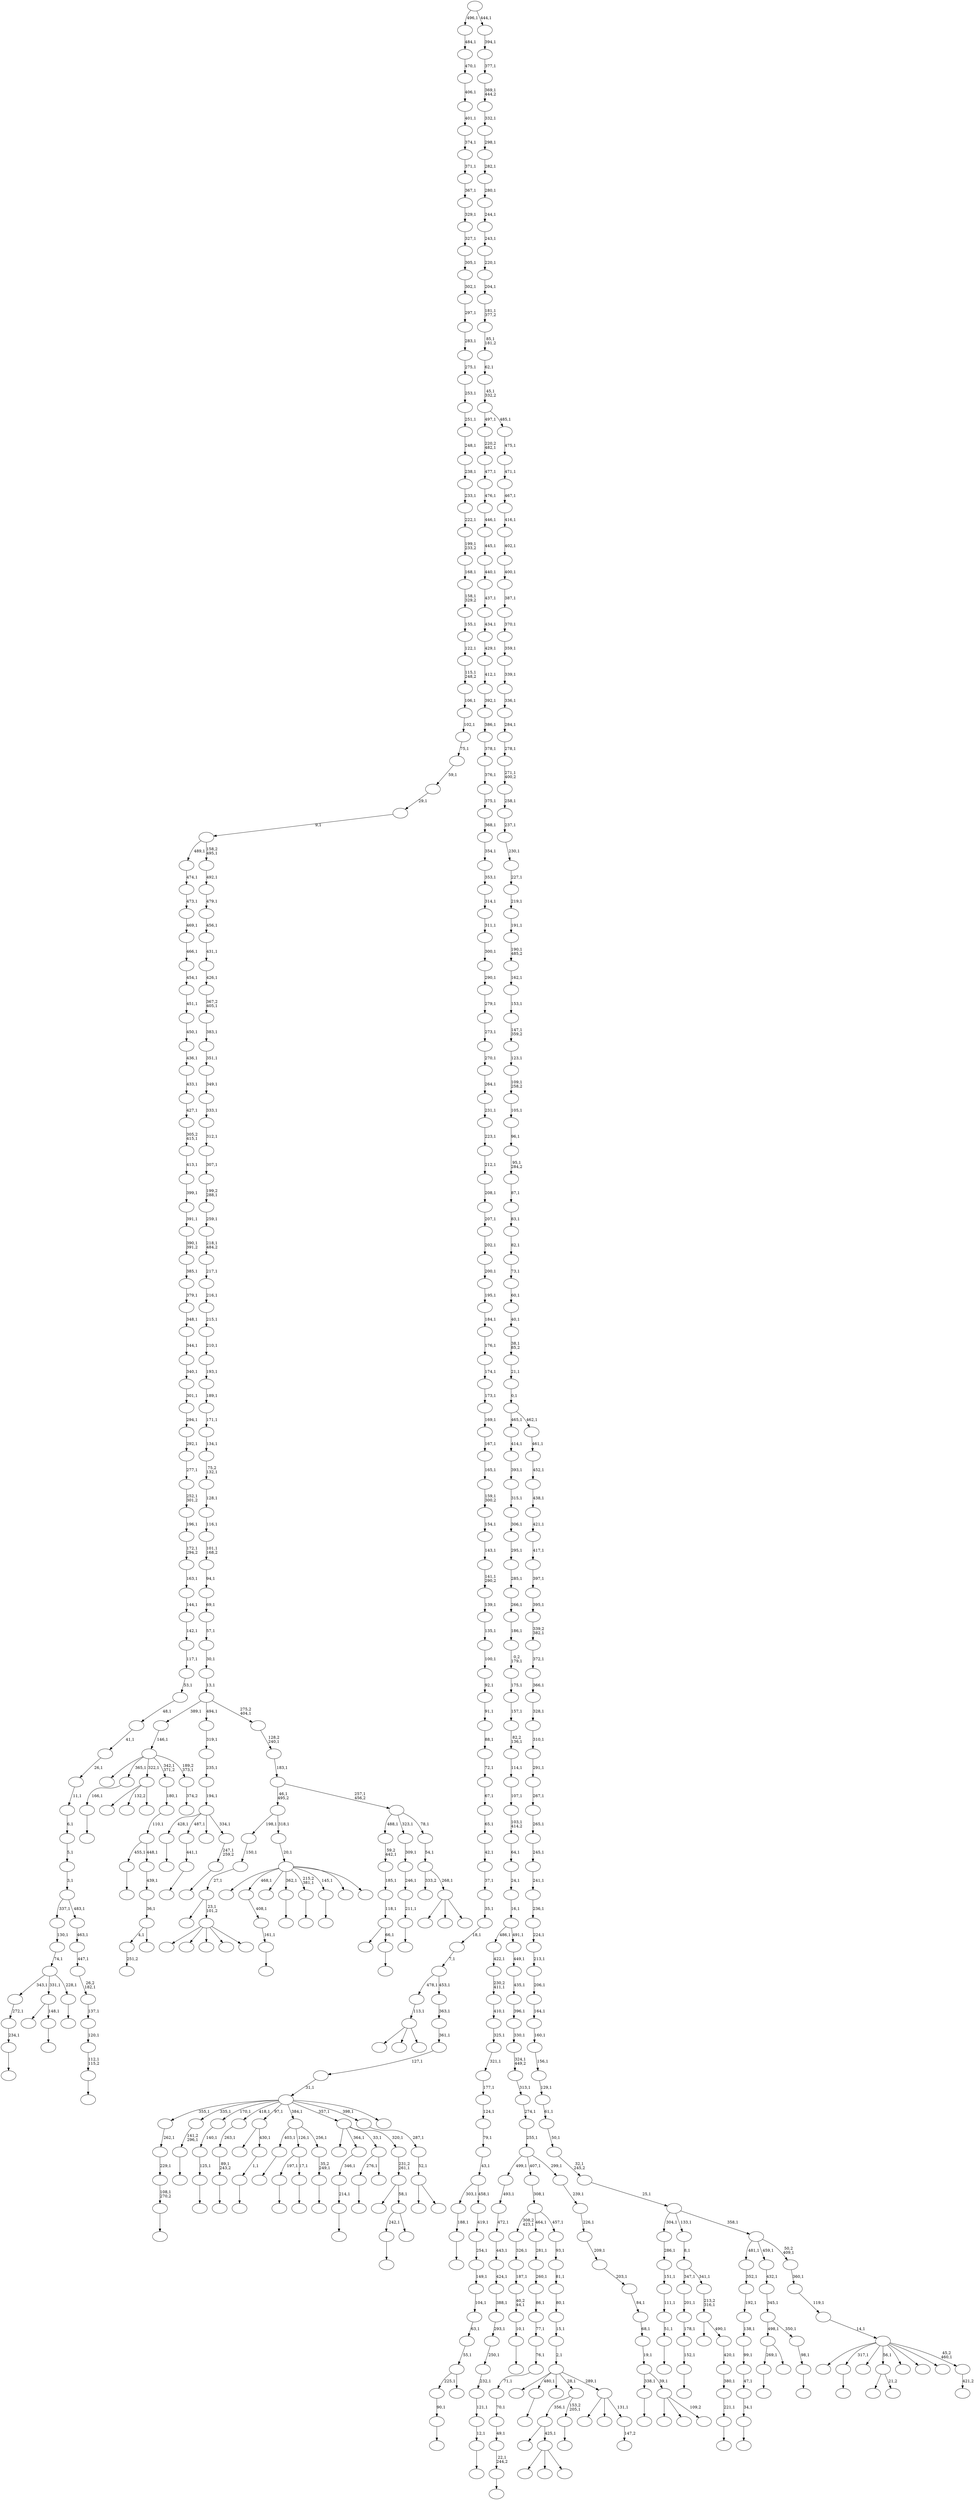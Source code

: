 digraph T {
	600 [label=""]
	599 [label=""]
	598 [label=""]
	597 [label=""]
	596 [label=""]
	595 [label=""]
	594 [label=""]
	593 [label=""]
	592 [label=""]
	591 [label=""]
	590 [label=""]
	589 [label=""]
	588 [label=""]
	587 [label=""]
	586 [label=""]
	585 [label=""]
	584 [label=""]
	583 [label=""]
	582 [label=""]
	581 [label=""]
	580 [label=""]
	579 [label=""]
	578 [label=""]
	577 [label=""]
	576 [label=""]
	575 [label=""]
	574 [label=""]
	573 [label=""]
	572 [label=""]
	571 [label=""]
	570 [label=""]
	569 [label=""]
	568 [label=""]
	567 [label=""]
	566 [label=""]
	565 [label=""]
	564 [label=""]
	563 [label=""]
	562 [label=""]
	561 [label=""]
	560 [label=""]
	559 [label=""]
	558 [label=""]
	557 [label=""]
	556 [label=""]
	555 [label=""]
	554 [label=""]
	553 [label=""]
	552 [label=""]
	551 [label=""]
	550 [label=""]
	549 [label=""]
	548 [label=""]
	547 [label=""]
	546 [label=""]
	545 [label=""]
	544 [label=""]
	543 [label=""]
	542 [label=""]
	541 [label=""]
	540 [label=""]
	539 [label=""]
	538 [label=""]
	537 [label=""]
	536 [label=""]
	535 [label=""]
	534 [label=""]
	533 [label=""]
	532 [label=""]
	531 [label=""]
	530 [label=""]
	529 [label=""]
	528 [label=""]
	527 [label=""]
	526 [label=""]
	525 [label=""]
	524 [label=""]
	523 [label=""]
	522 [label=""]
	521 [label=""]
	520 [label=""]
	519 [label=""]
	518 [label=""]
	517 [label=""]
	516 [label=""]
	515 [label=""]
	514 [label=""]
	513 [label=""]
	512 [label=""]
	511 [label=""]
	510 [label=""]
	509 [label=""]
	508 [label=""]
	507 [label=""]
	506 [label=""]
	505 [label=""]
	504 [label=""]
	503 [label=""]
	502 [label=""]
	501 [label=""]
	500 [label=""]
	499 [label=""]
	498 [label=""]
	497 [label=""]
	496 [label=""]
	495 [label=""]
	494 [label=""]
	493 [label=""]
	492 [label=""]
	491 [label=""]
	490 [label=""]
	489 [label=""]
	488 [label=""]
	487 [label=""]
	486 [label=""]
	485 [label=""]
	484 [label=""]
	483 [label=""]
	482 [label=""]
	481 [label=""]
	480 [label=""]
	479 [label=""]
	478 [label=""]
	477 [label=""]
	476 [label=""]
	475 [label=""]
	474 [label=""]
	473 [label=""]
	472 [label=""]
	471 [label=""]
	470 [label=""]
	469 [label=""]
	468 [label=""]
	467 [label=""]
	466 [label=""]
	465 [label=""]
	464 [label=""]
	463 [label=""]
	462 [label=""]
	461 [label=""]
	460 [label=""]
	459 [label=""]
	458 [label=""]
	457 [label=""]
	456 [label=""]
	455 [label=""]
	454 [label=""]
	453 [label=""]
	452 [label=""]
	451 [label=""]
	450 [label=""]
	449 [label=""]
	448 [label=""]
	447 [label=""]
	446 [label=""]
	445 [label=""]
	444 [label=""]
	443 [label=""]
	442 [label=""]
	441 [label=""]
	440 [label=""]
	439 [label=""]
	438 [label=""]
	437 [label=""]
	436 [label=""]
	435 [label=""]
	434 [label=""]
	433 [label=""]
	432 [label=""]
	431 [label=""]
	430 [label=""]
	429 [label=""]
	428 [label=""]
	427 [label=""]
	426 [label=""]
	425 [label=""]
	424 [label=""]
	423 [label=""]
	422 [label=""]
	421 [label=""]
	420 [label=""]
	419 [label=""]
	418 [label=""]
	417 [label=""]
	416 [label=""]
	415 [label=""]
	414 [label=""]
	413 [label=""]
	412 [label=""]
	411 [label=""]
	410 [label=""]
	409 [label=""]
	408 [label=""]
	407 [label=""]
	406 [label=""]
	405 [label=""]
	404 [label=""]
	403 [label=""]
	402 [label=""]
	401 [label=""]
	400 [label=""]
	399 [label=""]
	398 [label=""]
	397 [label=""]
	396 [label=""]
	395 [label=""]
	394 [label=""]
	393 [label=""]
	392 [label=""]
	391 [label=""]
	390 [label=""]
	389 [label=""]
	388 [label=""]
	387 [label=""]
	386 [label=""]
	385 [label=""]
	384 [label=""]
	383 [label=""]
	382 [label=""]
	381 [label=""]
	380 [label=""]
	379 [label=""]
	378 [label=""]
	377 [label=""]
	376 [label=""]
	375 [label=""]
	374 [label=""]
	373 [label=""]
	372 [label=""]
	371 [label=""]
	370 [label=""]
	369 [label=""]
	368 [label=""]
	367 [label=""]
	366 [label=""]
	365 [label=""]
	364 [label=""]
	363 [label=""]
	362 [label=""]
	361 [label=""]
	360 [label=""]
	359 [label=""]
	358 [label=""]
	357 [label=""]
	356 [label=""]
	355 [label=""]
	354 [label=""]
	353 [label=""]
	352 [label=""]
	351 [label=""]
	350 [label=""]
	349 [label=""]
	348 [label=""]
	347 [label=""]
	346 [label=""]
	345 [label=""]
	344 [label=""]
	343 [label=""]
	342 [label=""]
	341 [label=""]
	340 [label=""]
	339 [label=""]
	338 [label=""]
	337 [label=""]
	336 [label=""]
	335 [label=""]
	334 [label=""]
	333 [label=""]
	332 [label=""]
	331 [label=""]
	330 [label=""]
	329 [label=""]
	328 [label=""]
	327 [label=""]
	326 [label=""]
	325 [label=""]
	324 [label=""]
	323 [label=""]
	322 [label=""]
	321 [label=""]
	320 [label=""]
	319 [label=""]
	318 [label=""]
	317 [label=""]
	316 [label=""]
	315 [label=""]
	314 [label=""]
	313 [label=""]
	312 [label=""]
	311 [label=""]
	310 [label=""]
	309 [label=""]
	308 [label=""]
	307 [label=""]
	306 [label=""]
	305 [label=""]
	304 [label=""]
	303 [label=""]
	302 [label=""]
	301 [label=""]
	300 [label=""]
	299 [label=""]
	298 [label=""]
	297 [label=""]
	296 [label=""]
	295 [label=""]
	294 [label=""]
	293 [label=""]
	292 [label=""]
	291 [label=""]
	290 [label=""]
	289 [label=""]
	288 [label=""]
	287 [label=""]
	286 [label=""]
	285 [label=""]
	284 [label=""]
	283 [label=""]
	282 [label=""]
	281 [label=""]
	280 [label=""]
	279 [label=""]
	278 [label=""]
	277 [label=""]
	276 [label=""]
	275 [label=""]
	274 [label=""]
	273 [label=""]
	272 [label=""]
	271 [label=""]
	270 [label=""]
	269 [label=""]
	268 [label=""]
	267 [label=""]
	266 [label=""]
	265 [label=""]
	264 [label=""]
	263 [label=""]
	262 [label=""]
	261 [label=""]
	260 [label=""]
	259 [label=""]
	258 [label=""]
	257 [label=""]
	256 [label=""]
	255 [label=""]
	254 [label=""]
	253 [label=""]
	252 [label=""]
	251 [label=""]
	250 [label=""]
	249 [label=""]
	248 [label=""]
	247 [label=""]
	246 [label=""]
	245 [label=""]
	244 [label=""]
	243 [label=""]
	242 [label=""]
	241 [label=""]
	240 [label=""]
	239 [label=""]
	238 [label=""]
	237 [label=""]
	236 [label=""]
	235 [label=""]
	234 [label=""]
	233 [label=""]
	232 [label=""]
	231 [label=""]
	230 [label=""]
	229 [label=""]
	228 [label=""]
	227 [label=""]
	226 [label=""]
	225 [label=""]
	224 [label=""]
	223 [label=""]
	222 [label=""]
	221 [label=""]
	220 [label=""]
	219 [label=""]
	218 [label=""]
	217 [label=""]
	216 [label=""]
	215 [label=""]
	214 [label=""]
	213 [label=""]
	212 [label=""]
	211 [label=""]
	210 [label=""]
	209 [label=""]
	208 [label=""]
	207 [label=""]
	206 [label=""]
	205 [label=""]
	204 [label=""]
	203 [label=""]
	202 [label=""]
	201 [label=""]
	200 [label=""]
	199 [label=""]
	198 [label=""]
	197 [label=""]
	196 [label=""]
	195 [label=""]
	194 [label=""]
	193 [label=""]
	192 [label=""]
	191 [label=""]
	190 [label=""]
	189 [label=""]
	188 [label=""]
	187 [label=""]
	186 [label=""]
	185 [label=""]
	184 [label=""]
	183 [label=""]
	182 [label=""]
	181 [label=""]
	180 [label=""]
	179 [label=""]
	178 [label=""]
	177 [label=""]
	176 [label=""]
	175 [label=""]
	174 [label=""]
	173 [label=""]
	172 [label=""]
	171 [label=""]
	170 [label=""]
	169 [label=""]
	168 [label=""]
	167 [label=""]
	166 [label=""]
	165 [label=""]
	164 [label=""]
	163 [label=""]
	162 [label=""]
	161 [label=""]
	160 [label=""]
	159 [label=""]
	158 [label=""]
	157 [label=""]
	156 [label=""]
	155 [label=""]
	154 [label=""]
	153 [label=""]
	152 [label=""]
	151 [label=""]
	150 [label=""]
	149 [label=""]
	148 [label=""]
	147 [label=""]
	146 [label=""]
	145 [label=""]
	144 [label=""]
	143 [label=""]
	142 [label=""]
	141 [label=""]
	140 [label=""]
	139 [label=""]
	138 [label=""]
	137 [label=""]
	136 [label=""]
	135 [label=""]
	134 [label=""]
	133 [label=""]
	132 [label=""]
	131 [label=""]
	130 [label=""]
	129 [label=""]
	128 [label=""]
	127 [label=""]
	126 [label=""]
	125 [label=""]
	124 [label=""]
	123 [label=""]
	122 [label=""]
	121 [label=""]
	120 [label=""]
	119 [label=""]
	118 [label=""]
	117 [label=""]
	116 [label=""]
	115 [label=""]
	114 [label=""]
	113 [label=""]
	112 [label=""]
	111 [label=""]
	110 [label=""]
	109 [label=""]
	108 [label=""]
	107 [label=""]
	106 [label=""]
	105 [label=""]
	104 [label=""]
	103 [label=""]
	102 [label=""]
	101 [label=""]
	100 [label=""]
	99 [label=""]
	98 [label=""]
	97 [label=""]
	96 [label=""]
	95 [label=""]
	94 [label=""]
	93 [label=""]
	92 [label=""]
	91 [label=""]
	90 [label=""]
	89 [label=""]
	88 [label=""]
	87 [label=""]
	86 [label=""]
	85 [label=""]
	84 [label=""]
	83 [label=""]
	82 [label=""]
	81 [label=""]
	80 [label=""]
	79 [label=""]
	78 [label=""]
	77 [label=""]
	76 [label=""]
	75 [label=""]
	74 [label=""]
	73 [label=""]
	72 [label=""]
	71 [label=""]
	70 [label=""]
	69 [label=""]
	68 [label=""]
	67 [label=""]
	66 [label=""]
	65 [label=""]
	64 [label=""]
	63 [label=""]
	62 [label=""]
	61 [label=""]
	60 [label=""]
	59 [label=""]
	58 [label=""]
	57 [label=""]
	56 [label=""]
	55 [label=""]
	54 [label=""]
	53 [label=""]
	52 [label=""]
	51 [label=""]
	50 [label=""]
	49 [label=""]
	48 [label=""]
	47 [label=""]
	46 [label=""]
	45 [label=""]
	44 [label=""]
	43 [label=""]
	42 [label=""]
	41 [label=""]
	40 [label=""]
	39 [label=""]
	38 [label=""]
	37 [label=""]
	36 [label=""]
	35 [label=""]
	34 [label=""]
	33 [label=""]
	32 [label=""]
	31 [label=""]
	30 [label=""]
	29 [label=""]
	28 [label=""]
	27 [label=""]
	26 [label=""]
	25 [label=""]
	24 [label=""]
	23 [label=""]
	22 [label=""]
	21 [label=""]
	20 [label=""]
	19 [label=""]
	18 [label=""]
	17 [label=""]
	16 [label=""]
	15 [label=""]
	14 [label=""]
	13 [label=""]
	12 [label=""]
	11 [label=""]
	10 [label=""]
	9 [label=""]
	8 [label=""]
	7 [label=""]
	6 [label=""]
	5 [label=""]
	4 [label=""]
	3 [label=""]
	2 [label=""]
	1 [label=""]
	0 [label=""]
	598 -> 599 [label=""]
	592 -> 593 [label="251,2"]
	586 -> 587 [label=""]
	585 -> 586 [label="152,1"]
	584 -> 585 [label="178,1"]
	583 -> 584 [label="201,1"]
	581 -> 582 [label=""]
	580 -> 581 [label="108,1\n270,2"]
	579 -> 580 [label="229,1"]
	578 -> 579 [label="262,1"]
	575 -> 576 [label=""]
	574 -> 575 [label="141,2\n296,1"]
	572 -> 573 [label=""]
	571 -> 572 [label="125,1"]
	570 -> 571 [label="140,1"]
	568 -> 569 [label=""]
	566 -> 567 [label=""]
	563 -> 564 [label=""]
	560 -> 568 [label="269,1"]
	560 -> 561 [label=""]
	558 -> 559 [label=""]
	554 -> 555 [label=""]
	551 -> 552 [label=""]
	550 -> 551 [label="188,1"]
	548 -> 549 [label=""]
	547 -> 548 [label="10,1"]
	546 -> 547 [label="40,2\n44,1"]
	545 -> 546 [label="187,1"]
	544 -> 545 [label="326,1"]
	542 -> 543 [label=""]
	541 -> 542 [label="234,1"]
	540 -> 541 [label="272,1"]
	538 -> 539 [label=""]
	537 -> 538 [label="22,1\n244,2"]
	536 -> 537 [label="49,1"]
	535 -> 536 [label="70,1"]
	534 -> 535 [label="71,1"]
	533 -> 534 [label="76,1"]
	532 -> 533 [label="77,1"]
	531 -> 532 [label="86,1"]
	530 -> 531 [label="260,1"]
	529 -> 530 [label="281,1"]
	526 -> 527 [label=""]
	525 -> 526 [label="89,1\n243,2"]
	524 -> 525 [label="263,1"]
	522 -> 523 [label=""]
	521 -> 522 [label="214,1"]
	520 -> 521 [label="346,1"]
	518 -> 519 [label=""]
	517 -> 518 [label="34,1"]
	516 -> 517 [label="47,1"]
	515 -> 516 [label="99,1"]
	514 -> 515 [label="138,1"]
	513 -> 514 [label="192,1"]
	512 -> 513 [label="352,1"]
	510 -> 511 [label=""]
	509 -> 510 [label="51,1"]
	508 -> 509 [label="111,1"]
	507 -> 508 [label="151,1"]
	506 -> 507 [label="286,1"]
	504 -> 505 [label=""]
	501 -> 502 [label=""]
	500 -> 501 [label="161,1"]
	499 -> 500 [label="408,1"]
	495 -> 496 [label=""]
	494 -> 598 [label="197,1"]
	494 -> 495 [label="17,1"]
	492 -> 493 [label=""]
	491 -> 492 [label="1,1"]
	490 -> 600 [label=""]
	490 -> 491 [label="430,1"]
	486 -> 487 [label=""]
	484 -> 485 [label=""]
	483 -> 484 [label="98,1"]
	482 -> 560 [label="498,1"]
	482 -> 483 [label="350,1"]
	481 -> 482 [label="345,1"]
	480 -> 481 [label="432,1"]
	477 -> 554 [label="276,1"]
	477 -> 478 [label=""]
	475 -> 476 [label=""]
	474 -> 475 [label="35,2\n249,1"]
	473 -> 504 [label="403,1"]
	473 -> 494 [label="126,1"]
	473 -> 474 [label="256,1"]
	471 -> 472 [label=""]
	470 -> 471 [label="166,1"]
	468 -> 565 [label=""]
	468 -> 553 [label="132,2"]
	468 -> 469 [label=""]
	464 -> 566 [label="242,1"]
	464 -> 465 [label=""]
	463 -> 497 [label=""]
	463 -> 464 [label="58,1"]
	462 -> 463 [label="231,2\n261,1"]
	461 -> 588 [label=""]
	461 -> 520 [label="364,1"]
	461 -> 477 [label="33,1"]
	461 -> 462 [label="320,1"]
	458 -> 528 [label=""]
	458 -> 488 [label=""]
	458 -> 459 [label=""]
	457 -> 591 [label=""]
	457 -> 458 [label="425,1"]
	455 -> 456 [label=""]
	454 -> 455 [label="12,1"]
	453 -> 454 [label="121,1"]
	452 -> 453 [label="232,1"]
	451 -> 452 [label="250,1"]
	450 -> 451 [label="293,1"]
	449 -> 450 [label="388,1"]
	448 -> 449 [label="424,1"]
	447 -> 448 [label="443,1"]
	446 -> 447 [label="472,1"]
	445 -> 446 [label="493,1"]
	443 -> 562 [label=""]
	443 -> 444 [label=""]
	442 -> 443 [label="52,1"]
	441 -> 442 [label="287,1"]
	438 -> 439 [label=""]
	436 -> 592 [label="4,1"]
	436 -> 437 [label=""]
	435 -> 436 [label="36,1"]
	434 -> 435 [label="439,1"]
	433 -> 558 [label="455,1"]
	433 -> 434 [label="448,1"]
	432 -> 433 [label="110,1"]
	431 -> 432 [label="180,1"]
	429 -> 430 [label=""]
	428 -> 589 [label=""]
	428 -> 429 [label="66,1"]
	427 -> 428 [label="118,1"]
	426 -> 427 [label="185,1"]
	425 -> 426 [label="59,2\n442,1"]
	423 -> 424 [label="374,2"]
	422 -> 489 [label=""]
	422 -> 470 [label="365,1"]
	422 -> 468 [label="322,1"]
	422 -> 431 [label="342,1\n371,2"]
	422 -> 423 [label="189,2\n373,1"]
	421 -> 422 [label="146,1"]
	419 -> 420 [label=""]
	417 -> 418 [label=""]
	415 -> 416 [label=""]
	413 -> 414 [label=""]
	412 -> 457 [label="356,1"]
	412 -> 413 [label="153,2\n205,1"]
	410 -> 411 [label=""]
	409 -> 410 [label="441,1"]
	407 -> 503 [label=""]
	407 -> 479 [label=""]
	407 -> 408 [label=""]
	406 -> 407 [label="113,1"]
	404 -> 405 [label=""]
	403 -> 404 [label="211,1"]
	402 -> 403 [label="246,1"]
	401 -> 402 [label="309,1"]
	398 -> 399 [label=""]
	397 -> 557 [label=""]
	397 -> 398 [label="148,1"]
	391 -> 392 [label=""]
	389 -> 393 [label=""]
	389 -> 390 [label="21,2"]
	387 -> 388 [label="147,2"]
	386 -> 595 [label=""]
	386 -> 400 [label=""]
	386 -> 387 [label="131,1"]
	385 -> 577 [label=""]
	385 -> 486 [label="480,1"]
	385 -> 440 [label=""]
	385 -> 412 [label="28,1"]
	385 -> 386 [label="289,1"]
	384 -> 385 [label="2,1"]
	383 -> 384 [label="15,1"]
	382 -> 383 [label="80,1"]
	381 -> 382 [label="81,1"]
	380 -> 381 [label="93,1"]
	379 -> 544 [label="308,2\n423,1"]
	379 -> 529 [label="464,1"]
	379 -> 380 [label="457,1"]
	378 -> 379 [label="308,1"]
	376 -> 377 [label=""]
	375 -> 376 [label="247,1\n259,2"]
	374 -> 563 [label="428,1"]
	374 -> 409 [label="487,1"]
	374 -> 396 [label=""]
	374 -> 375 [label="334,1"]
	373 -> 374 [label="194,1"]
	372 -> 373 [label="235,1"]
	371 -> 372 [label="319,1"]
	369 -> 370 [label=""]
	368 -> 540 [label="343,1"]
	368 -> 397 [label="331,1"]
	368 -> 369 [label="228,1"]
	367 -> 368 [label="74,1"]
	366 -> 367 [label="130,1"]
	364 -> 365 [label=""]
	363 -> 364 [label="112,1\n115,2"]
	362 -> 363 [label="120,1"]
	361 -> 362 [label="137,1"]
	360 -> 361 [label="26,2\n182,1"]
	359 -> 360 [label="447,1"]
	358 -> 359 [label="463,1"]
	357 -> 366 [label="337,1"]
	357 -> 358 [label="483,1"]
	356 -> 357 [label="3,1"]
	355 -> 356 [label="5,1"]
	354 -> 355 [label="6,1"]
	353 -> 354 [label="11,1"]
	352 -> 353 [label="26,1"]
	351 -> 352 [label="41,1"]
	350 -> 351 [label="48,1"]
	349 -> 350 [label="53,1"]
	348 -> 349 [label="117,1"]
	347 -> 348 [label="142,1"]
	346 -> 347 [label="144,1"]
	345 -> 346 [label="163,1"]
	344 -> 345 [label="172,1\n294,2"]
	343 -> 344 [label="196,1"]
	342 -> 343 [label="252,1\n301,2"]
	341 -> 342 [label="277,1"]
	340 -> 341 [label="292,1"]
	339 -> 340 [label="294,1"]
	338 -> 339 [label="301,1"]
	337 -> 338 [label="340,1"]
	336 -> 337 [label="344,1"]
	335 -> 336 [label="348,1"]
	334 -> 335 [label="379,1"]
	333 -> 334 [label="385,1"]
	332 -> 333 [label="390,1\n391,2"]
	331 -> 332 [label="391,1"]
	330 -> 331 [label="399,1"]
	329 -> 330 [label="413,1"]
	328 -> 329 [label="305,2\n415,1"]
	327 -> 328 [label="427,1"]
	326 -> 327 [label="433,1"]
	325 -> 326 [label="436,1"]
	324 -> 325 [label="450,1"]
	323 -> 324 [label="451,1"]
	322 -> 323 [label="454,1"]
	321 -> 322 [label="466,1"]
	320 -> 321 [label="469,1"]
	319 -> 320 [label="473,1"]
	318 -> 319 [label="474,1"]
	314 -> 315 [label=""]
	313 -> 314 [label="90,1"]
	309 -> 310 [label=""]
	308 -> 309 [label="221,1"]
	307 -> 308 [label="380,1"]
	306 -> 307 [label="420,1"]
	305 -> 596 [label=""]
	305 -> 306 [label="490,1"]
	304 -> 305 [label="213,2\n316,1"]
	303 -> 583 [label="347,1"]
	303 -> 304 [label="341,1"]
	302 -> 303 [label="8,1"]
	298 -> 313 [label="225,1"]
	298 -> 299 [label=""]
	297 -> 298 [label="55,1"]
	296 -> 297 [label="63,1"]
	295 -> 296 [label="104,1"]
	294 -> 295 [label="149,1"]
	293 -> 294 [label="254,1"]
	292 -> 293 [label="419,1"]
	291 -> 550 [label="303,1"]
	291 -> 292 [label="458,1"]
	290 -> 291 [label="43,1"]
	289 -> 290 [label="79,1"]
	288 -> 289 [label="124,1"]
	287 -> 288 [label="177,1"]
	286 -> 287 [label="321,1"]
	285 -> 286 [label="325,1"]
	284 -> 285 [label="410,1"]
	283 -> 284 [label="230,2\n411,1"]
	282 -> 283 [label="422,1"]
	280 -> 556 [label=""]
	280 -> 467 [label=""]
	280 -> 466 [label=""]
	280 -> 316 [label=""]
	280 -> 281 [label=""]
	279 -> 394 [label=""]
	279 -> 280 [label="23,1\n101,2"]
	278 -> 279 [label="27,1"]
	277 -> 278 [label="150,1"]
	273 -> 317 [label=""]
	273 -> 275 [label=""]
	273 -> 274 [label="109,2"]
	272 -> 415 [label="338,1"]
	272 -> 273 [label="39,1"]
	271 -> 272 [label="19,1"]
	270 -> 271 [label="68,1"]
	269 -> 270 [label="84,1"]
	268 -> 269 [label="203,1"]
	267 -> 268 [label="209,1"]
	266 -> 267 [label="226,1"]
	265 -> 266 [label="239,1"]
	264 -> 445 [label="499,1"]
	264 -> 378 [label="407,1"]
	264 -> 265 [label="299,1"]
	263 -> 264 [label="255,1"]
	262 -> 263 [label="274,1"]
	261 -> 262 [label="313,1"]
	260 -> 261 [label="324,1\n449,2"]
	259 -> 260 [label="330,1"]
	258 -> 259 [label="396,1"]
	257 -> 258 [label="435,1"]
	256 -> 257 [label="449,1"]
	255 -> 282 [label="486,1"]
	255 -> 256 [label="491,1"]
	254 -> 255 [label="16,1"]
	253 -> 254 [label="24,1"]
	252 -> 253 [label="64,1"]
	251 -> 252 [label="103,1\n414,2"]
	250 -> 251 [label="107,1"]
	249 -> 250 [label="114,1"]
	248 -> 249 [label="82,2\n136,1"]
	247 -> 248 [label="157,1"]
	246 -> 247 [label="175,1"]
	245 -> 246 [label="0,2\n179,1"]
	244 -> 245 [label="186,1"]
	243 -> 244 [label="266,1"]
	242 -> 243 [label="285,1"]
	241 -> 242 [label="295,1"]
	240 -> 241 [label="306,1"]
	239 -> 240 [label="315,1"]
	238 -> 239 [label="393,1"]
	237 -> 238 [label="414,1"]
	235 -> 594 [label=""]
	235 -> 499 [label="468,1"]
	235 -> 460 [label=""]
	235 -> 438 [label="362,1"]
	235 -> 419 [label="215,2\n381,1"]
	235 -> 391 [label="145,1"]
	235 -> 276 [label=""]
	235 -> 236 [label=""]
	234 -> 235 [label="20,1"]
	233 -> 277 [label="198,1"]
	233 -> 234 [label="318,1"]
	231 -> 597 [label=""]
	231 -> 498 [label=""]
	231 -> 232 [label=""]
	230 -> 301 [label="333,2"]
	230 -> 231 [label="268,1"]
	229 -> 230 [label="54,1"]
	228 -> 425 [label="488,1"]
	228 -> 401 [label="323,1"]
	228 -> 229 [label="78,1"]
	227 -> 233 [label="46,1\n495,2"]
	227 -> 228 [label="257,1\n456,2"]
	226 -> 227 [label="183,1"]
	225 -> 226 [label="128,2\n240,1"]
	224 -> 421 [label="389,1"]
	224 -> 371 [label="494,1"]
	224 -> 225 [label="275,2\n404,1"]
	223 -> 224 [label="13,1"]
	222 -> 223 [label="30,1"]
	221 -> 222 [label="57,1"]
	220 -> 221 [label="69,1"]
	219 -> 220 [label="94,1"]
	218 -> 219 [label="101,1\n168,2"]
	217 -> 218 [label="116,1"]
	216 -> 217 [label="128,1"]
	215 -> 216 [label="75,2\n132,1"]
	214 -> 215 [label="134,1"]
	213 -> 214 [label="171,1"]
	212 -> 213 [label="189,1"]
	211 -> 212 [label="193,1"]
	210 -> 211 [label="210,1"]
	209 -> 210 [label="215,1"]
	208 -> 209 [label="216,1"]
	207 -> 208 [label="217,1"]
	206 -> 207 [label="218,1\n484,2"]
	205 -> 206 [label="259,1"]
	204 -> 205 [label="199,2\n288,1"]
	203 -> 204 [label="307,1"]
	202 -> 203 [label="312,1"]
	201 -> 202 [label="333,1"]
	200 -> 201 [label="349,1"]
	199 -> 200 [label="351,1"]
	198 -> 199 [label="383,1"]
	197 -> 198 [label="367,2\n405,1"]
	196 -> 197 [label="426,1"]
	195 -> 196 [label="431,1"]
	194 -> 195 [label="456,1"]
	193 -> 194 [label="479,1"]
	192 -> 193 [label="492,1"]
	191 -> 318 [label="489,1"]
	191 -> 192 [label="158,2\n495,1"]
	190 -> 191 [label="9,1"]
	189 -> 190 [label="29,1"]
	188 -> 189 [label="59,1"]
	187 -> 188 [label="75,1"]
	186 -> 187 [label="102,1"]
	185 -> 186 [label="106,1"]
	184 -> 185 [label="115,1\n248,2"]
	183 -> 184 [label="122,1"]
	182 -> 183 [label="155,1"]
	181 -> 182 [label="158,1\n329,2"]
	180 -> 181 [label="168,1"]
	179 -> 180 [label="199,1\n233,2"]
	178 -> 179 [label="222,1"]
	177 -> 178 [label="233,1"]
	176 -> 177 [label="238,1"]
	175 -> 176 [label="248,1"]
	174 -> 175 [label="251,1"]
	173 -> 174 [label="253,1"]
	172 -> 173 [label="275,1"]
	171 -> 172 [label="283,1"]
	170 -> 171 [label="297,1"]
	169 -> 170 [label="302,1"]
	168 -> 169 [label="305,1"]
	167 -> 168 [label="327,1"]
	166 -> 167 [label="329,1"]
	165 -> 166 [label="367,1"]
	164 -> 165 [label="371,1"]
	163 -> 164 [label="374,1"]
	162 -> 163 [label="401,1"]
	161 -> 162 [label="406,1"]
	160 -> 161 [label="470,1"]
	159 -> 160 [label="484,1"]
	157 -> 578 [label="355,1"]
	157 -> 574 [label="335,1"]
	157 -> 570 [label="170,1"]
	157 -> 524 [label="418,1"]
	157 -> 490 [label="97,1"]
	157 -> 473 [label="384,1"]
	157 -> 461 [label="357,1"]
	157 -> 441 [label="398,1"]
	157 -> 158 [label=""]
	156 -> 157 [label="31,1"]
	155 -> 156 [label="127,1"]
	154 -> 155 [label="361,1"]
	153 -> 154 [label="363,1"]
	152 -> 406 [label="478,1"]
	152 -> 153 [label="453,1"]
	151 -> 152 [label="7,1"]
	150 -> 151 [label="18,1"]
	149 -> 150 [label="35,1"]
	148 -> 149 [label="37,1"]
	147 -> 148 [label="42,1"]
	146 -> 147 [label="65,1"]
	145 -> 146 [label="67,1"]
	144 -> 145 [label="72,1"]
	143 -> 144 [label="88,1"]
	142 -> 143 [label="91,1"]
	141 -> 142 [label="92,1"]
	140 -> 141 [label="100,1"]
	139 -> 140 [label="135,1"]
	138 -> 139 [label="139,1"]
	137 -> 138 [label="141,1\n290,2"]
	136 -> 137 [label="143,1"]
	135 -> 136 [label="154,1"]
	134 -> 135 [label="159,1\n300,2"]
	133 -> 134 [label="165,1"]
	132 -> 133 [label="167,1"]
	131 -> 132 [label="169,1"]
	130 -> 131 [label="173,1"]
	129 -> 130 [label="174,1"]
	128 -> 129 [label="176,1"]
	127 -> 128 [label="184,1"]
	126 -> 127 [label="195,1"]
	125 -> 126 [label="200,1"]
	124 -> 125 [label="202,1"]
	123 -> 124 [label="207,1"]
	122 -> 123 [label="208,1"]
	121 -> 122 [label="212,1"]
	120 -> 121 [label="223,1"]
	119 -> 120 [label="231,1"]
	118 -> 119 [label="264,1"]
	117 -> 118 [label="270,1"]
	116 -> 117 [label="273,1"]
	115 -> 116 [label="279,1"]
	114 -> 115 [label="290,1"]
	113 -> 114 [label="300,1"]
	112 -> 113 [label="311,1"]
	111 -> 112 [label="314,1"]
	110 -> 111 [label="353,1"]
	109 -> 110 [label="354,1"]
	108 -> 109 [label="368,1"]
	107 -> 108 [label="375,1"]
	106 -> 107 [label="376,1"]
	105 -> 106 [label="378,1"]
	104 -> 105 [label="386,1"]
	103 -> 104 [label="392,1"]
	102 -> 103 [label="412,1"]
	101 -> 102 [label="429,1"]
	100 -> 101 [label="434,1"]
	99 -> 100 [label="437,1"]
	98 -> 99 [label="440,1"]
	97 -> 98 [label="445,1"]
	96 -> 97 [label="446,1"]
	95 -> 96 [label="476,1"]
	94 -> 95 [label="477,1"]
	93 -> 94 [label="220,2\n482,1"]
	91 -> 92 [label="421,2"]
	90 -> 590 [label=""]
	90 -> 417 [label="317,1"]
	90 -> 395 [label=""]
	90 -> 389 [label="56,1"]
	90 -> 312 [label=""]
	90 -> 311 [label=""]
	90 -> 300 [label=""]
	90 -> 91 [label="45,2\n460,1"]
	89 -> 90 [label="14,1"]
	88 -> 89 [label="119,1"]
	87 -> 88 [label="360,1"]
	86 -> 512 [label="481,1"]
	86 -> 480 [label="459,1"]
	86 -> 87 [label="50,2\n409,1"]
	85 -> 506 [label="304,1"]
	85 -> 302 [label="133,1"]
	85 -> 86 [label="358,1"]
	84 -> 85 [label="25,1"]
	83 -> 84 [label="32,1\n245,2"]
	82 -> 83 [label="50,1"]
	81 -> 82 [label="61,1"]
	80 -> 81 [label="129,1"]
	79 -> 80 [label="156,1"]
	78 -> 79 [label="160,1"]
	77 -> 78 [label="164,1"]
	76 -> 77 [label="206,1"]
	75 -> 76 [label="213,1"]
	74 -> 75 [label="224,1"]
	73 -> 74 [label="236,1"]
	72 -> 73 [label="241,1"]
	71 -> 72 [label="245,1"]
	70 -> 71 [label="265,1"]
	69 -> 70 [label="267,1"]
	68 -> 69 [label="291,1"]
	67 -> 68 [label="310,1"]
	66 -> 67 [label="328,1"]
	65 -> 66 [label="366,1"]
	64 -> 65 [label="372,1"]
	63 -> 64 [label="339,2\n382,1"]
	62 -> 63 [label="395,1"]
	61 -> 62 [label="397,1"]
	60 -> 61 [label="417,1"]
	59 -> 60 [label="421,1"]
	58 -> 59 [label="438,1"]
	57 -> 58 [label="452,1"]
	56 -> 57 [label="461,1"]
	55 -> 237 [label="465,1"]
	55 -> 56 [label="462,1"]
	54 -> 55 [label="0,1"]
	53 -> 54 [label="21,1"]
	52 -> 53 [label="38,1\n85,2"]
	51 -> 52 [label="40,1"]
	50 -> 51 [label="60,1"]
	49 -> 50 [label="73,1"]
	48 -> 49 [label="82,1"]
	47 -> 48 [label="83,1"]
	46 -> 47 [label="87,1"]
	45 -> 46 [label="95,1\n284,2"]
	44 -> 45 [label="96,1"]
	43 -> 44 [label="105,1"]
	42 -> 43 [label="109,1\n258,2"]
	41 -> 42 [label="123,1"]
	40 -> 41 [label="147,1\n359,2"]
	39 -> 40 [label="153,1"]
	38 -> 39 [label="162,1"]
	37 -> 38 [label="190,1\n485,2"]
	36 -> 37 [label="191,1"]
	35 -> 36 [label="219,1"]
	34 -> 35 [label="227,1"]
	33 -> 34 [label="230,1"]
	32 -> 33 [label="237,1"]
	31 -> 32 [label="258,1"]
	30 -> 31 [label="271,1\n400,2"]
	29 -> 30 [label="278,1"]
	28 -> 29 [label="284,1"]
	27 -> 28 [label="336,1"]
	26 -> 27 [label="339,1"]
	25 -> 26 [label="359,1"]
	24 -> 25 [label="370,1"]
	23 -> 24 [label="387,1"]
	22 -> 23 [label="400,1"]
	21 -> 22 [label="402,1"]
	20 -> 21 [label="416,1"]
	19 -> 20 [label="467,1"]
	18 -> 19 [label="471,1"]
	17 -> 18 [label="475,1"]
	16 -> 93 [label="497,1"]
	16 -> 17 [label="485,1"]
	15 -> 16 [label="45,1\n332,2"]
	14 -> 15 [label="62,1"]
	13 -> 14 [label="85,1\n181,2"]
	12 -> 13 [label="181,1\n377,2"]
	11 -> 12 [label="204,1"]
	10 -> 11 [label="220,1"]
	9 -> 10 [label="243,1"]
	8 -> 9 [label="244,1"]
	7 -> 8 [label="280,1"]
	6 -> 7 [label="282,1"]
	5 -> 6 [label="298,1"]
	4 -> 5 [label="332,1"]
	3 -> 4 [label="369,1\n444,2"]
	2 -> 3 [label="377,1"]
	1 -> 2 [label="394,1"]
	0 -> 159 [label="496,1"]
	0 -> 1 [label="444,1"]
}
